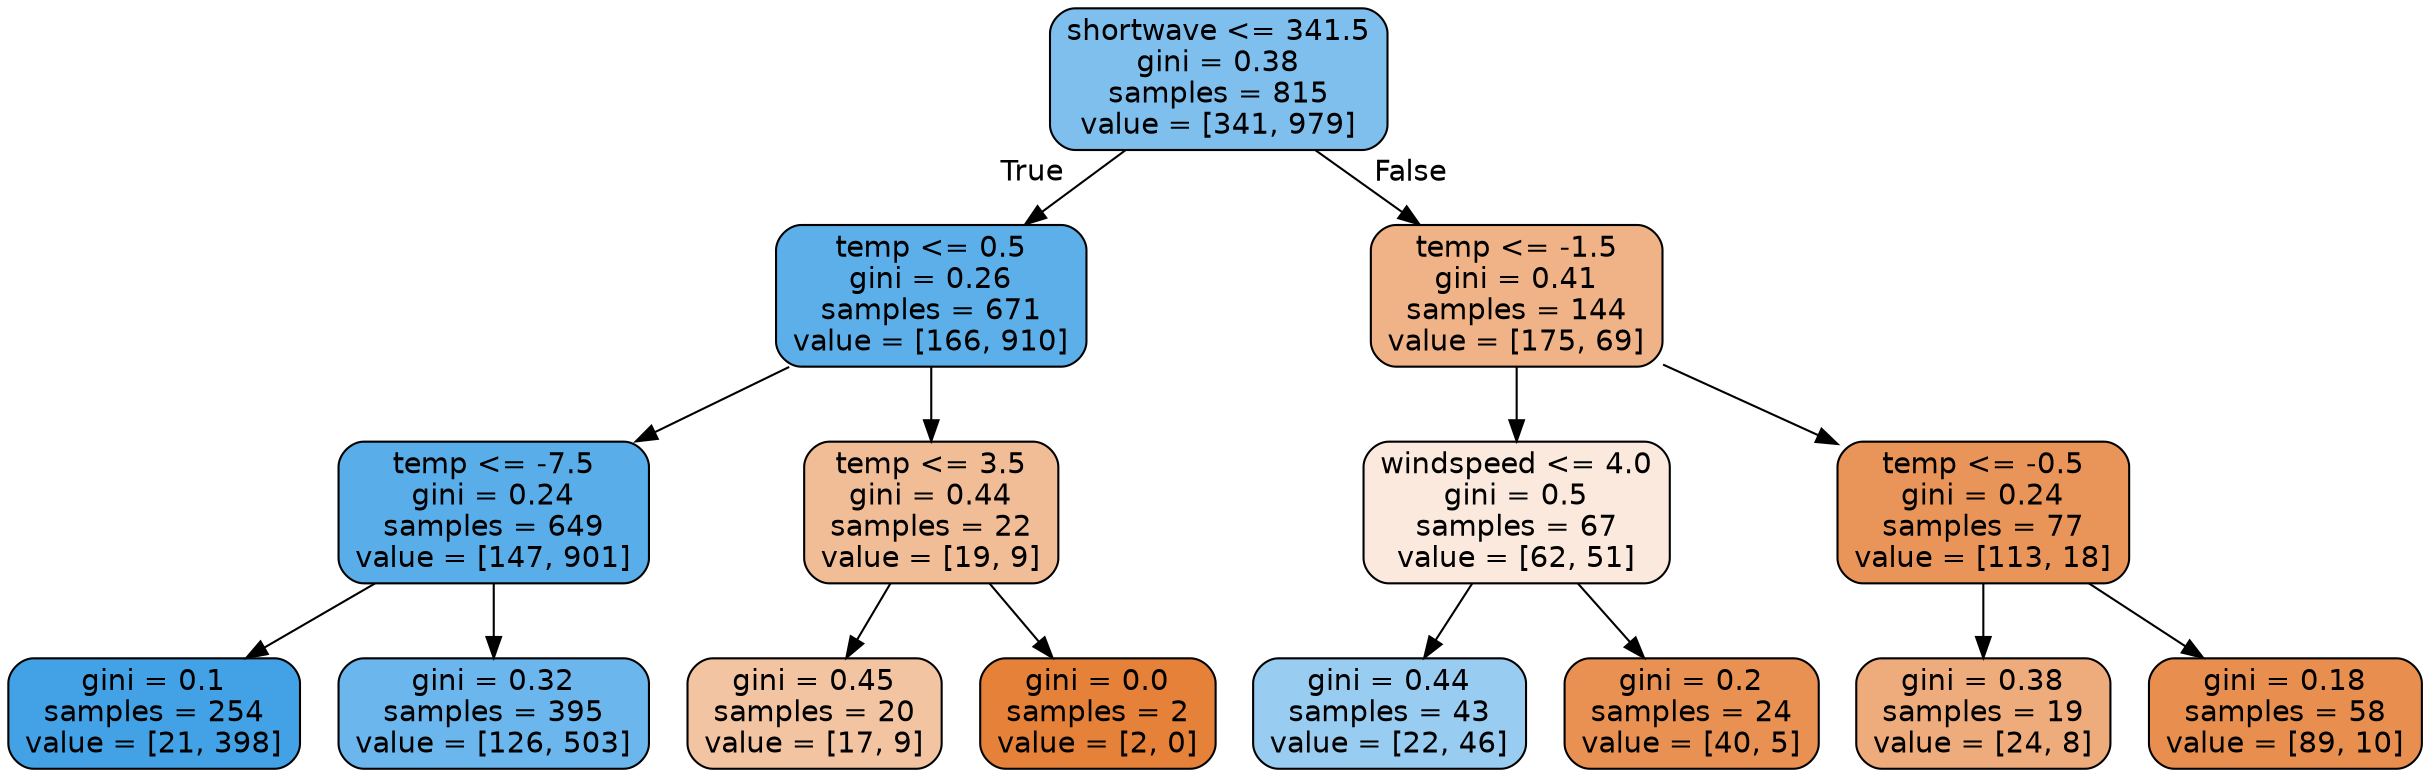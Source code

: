digraph Tree {
node [shape=box, style="filled, rounded", color="black", fontname="helvetica"] ;
edge [fontname="helvetica"] ;
0 [label="shortwave <= 341.5\ngini = 0.38\nsamples = 815\nvalue = [341, 979]", fillcolor="#7ebfee"] ;
1 [label="temp <= 0.5\ngini = 0.26\nsamples = 671\nvalue = [166, 910]", fillcolor="#5dafea"] ;
0 -> 1 [labeldistance=2.5, labelangle=45, headlabel="True"] ;
2 [label="temp <= -7.5\ngini = 0.24\nsamples = 649\nvalue = [147, 901]", fillcolor="#59ade9"] ;
1 -> 2 ;
3 [label="gini = 0.1\nsamples = 254\nvalue = [21, 398]", fillcolor="#43a2e6"] ;
2 -> 3 ;
4 [label="gini = 0.32\nsamples = 395\nvalue = [126, 503]", fillcolor="#6bb6ec"] ;
2 -> 4 ;
5 [label="temp <= 3.5\ngini = 0.44\nsamples = 22\nvalue = [19, 9]", fillcolor="#f1bd97"] ;
1 -> 5 ;
6 [label="gini = 0.45\nsamples = 20\nvalue = [17, 9]", fillcolor="#f3c4a2"] ;
5 -> 6 ;
7 [label="gini = 0.0\nsamples = 2\nvalue = [2, 0]", fillcolor="#e58139"] ;
5 -> 7 ;
8 [label="temp <= -1.5\ngini = 0.41\nsamples = 144\nvalue = [175, 69]", fillcolor="#efb387"] ;
0 -> 8 [labeldistance=2.5, labelangle=-45, headlabel="False"] ;
9 [label="windspeed <= 4.0\ngini = 0.5\nsamples = 67\nvalue = [62, 51]", fillcolor="#fae9dc"] ;
8 -> 9 ;
10 [label="gini = 0.44\nsamples = 43\nvalue = [22, 46]", fillcolor="#98ccf1"] ;
9 -> 10 ;
11 [label="gini = 0.2\nsamples = 24\nvalue = [40, 5]", fillcolor="#e89152"] ;
9 -> 11 ;
12 [label="temp <= -0.5\ngini = 0.24\nsamples = 77\nvalue = [113, 18]", fillcolor="#e99559"] ;
8 -> 12 ;
13 [label="gini = 0.38\nsamples = 19\nvalue = [24, 8]", fillcolor="#eeab7b"] ;
12 -> 13 ;
14 [label="gini = 0.18\nsamples = 58\nvalue = [89, 10]", fillcolor="#e88f4f"] ;
12 -> 14 ;
}